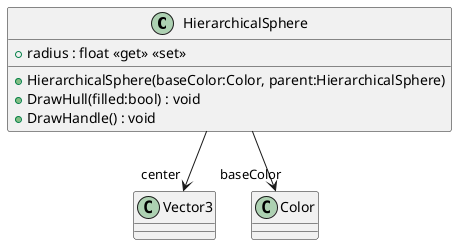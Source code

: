 @startuml
class HierarchicalSphere {
    + radius : float <<get>> <<set>>
    + HierarchicalSphere(baseColor:Color, parent:HierarchicalSphere)
    + DrawHull(filled:bool) : void
    + DrawHandle() : void
}
HierarchicalSphere --> "center" Vector3
HierarchicalSphere --> "baseColor" Color
@enduml

